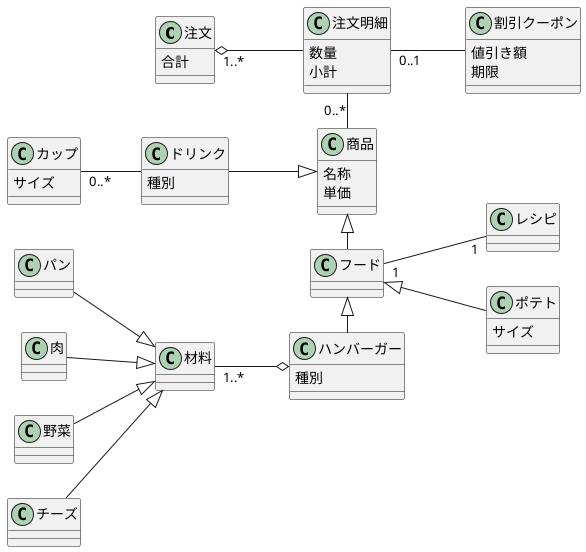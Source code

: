 @startuml 演習7-4-1
left to right direction
skinparam classAttributeIconSize 0
class 注文 {
合計
}
class 注文明細 {
数量
小計
}
class 割引クーポン {
値引き額
期限
}
class 商品 {
名称
単価
}
class ドリンク {
種別
}
class カップ {
サイズ
}
class レシピ {

}
class フード {

}
class ポテト {
サイズ
}
class ハンバーガー {
種別
}
class 材料 {

}

注文 "1..*" o-- 注文明細
注文明細 "0..*" -right- 商品
注文明細 "0..1" -- 割引クーポン
ドリンク --|> 商品
フード -left-|> 商品
カップ "0..*" -- ドリンク
フード "1" -- "1" レシピ
ポテト -up-|> フード
ハンバーガー -left-|> フード
材料 "1..*" --o ハンバーガー
パン --|> 材料
肉 --|> 材料
野菜 --|> 材料
チーズ --|> 材料
@enduml